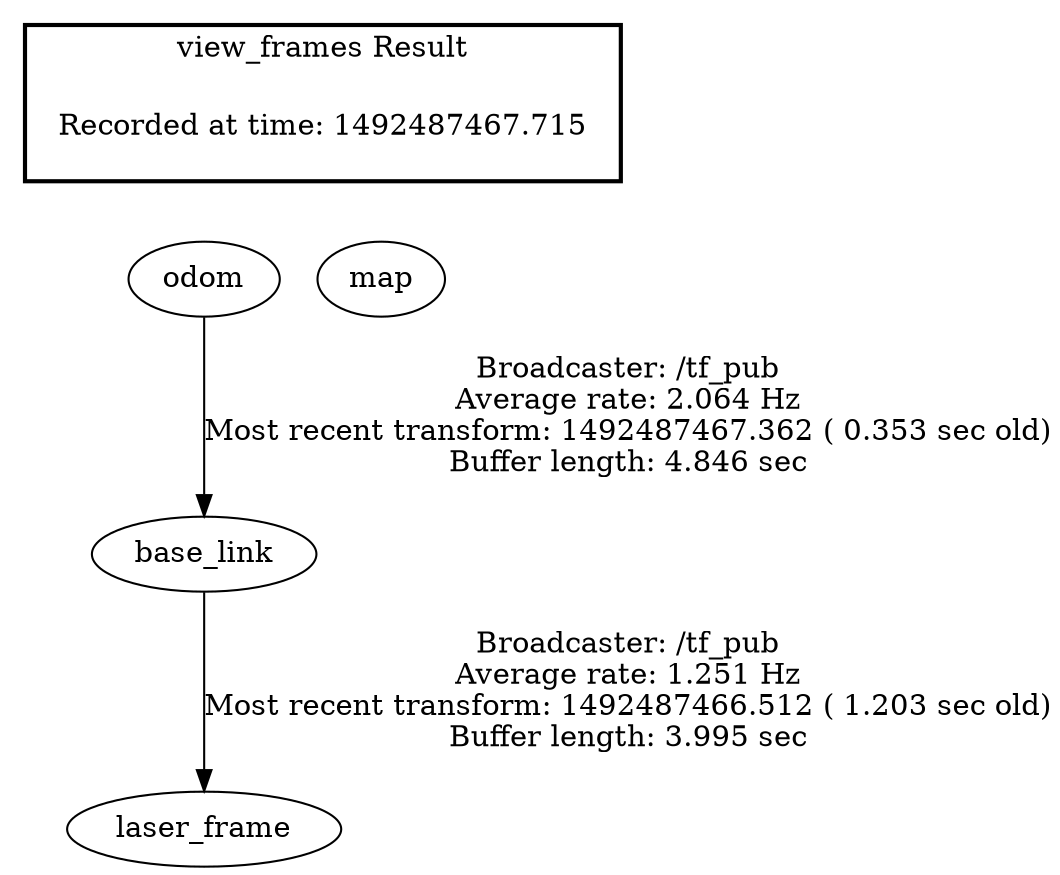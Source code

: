 digraph G {
"odom" -> "base_link"[label="Broadcaster: /tf_pub\nAverage rate: 2.064 Hz\nMost recent transform: 1492487467.362 ( 0.353 sec old)\nBuffer length: 4.846 sec\n"];
"base_link" -> "laser_frame"[label="Broadcaster: /tf_pub\nAverage rate: 1.251 Hz\nMost recent transform: 1492487466.512 ( 1.203 sec old)\nBuffer length: 3.995 sec\n"];
edge [style=invis];
 subgraph cluster_legend { style=bold; color=black; label ="view_frames Result";
"Recorded at time: 1492487467.715"[ shape=plaintext ] ;
 }->"odom";
edge [style=invis];
 subgraph cluster_legend { style=bold; color=black; label ="view_frames Result";
"Recorded at time: 1492487467.715"[ shape=plaintext ] ;
 }->"map";
}
